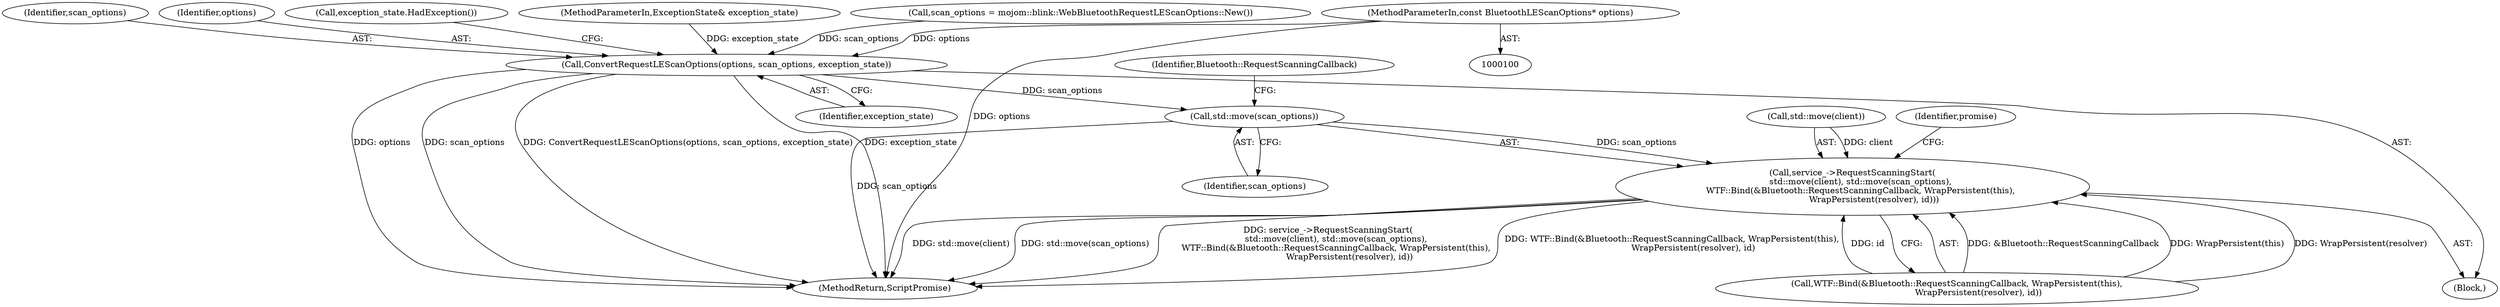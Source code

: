 digraph "0_Chrome_62154472bd2c43e1790dd1bd8a527c1db9118d88_5@pointer" {
"1000102" [label="(MethodParameterIn,const BluetoothLEScanOptions* options)"];
"1000171" [label="(Call,ConvertRequestLEScanOptions(options, scan_options, exception_state))"];
"1000208" [label="(Call,std::move(scan_options))"];
"1000205" [label="(Call,service_->RequestScanningStart(\n      std::move(client), std::move(scan_options),\n      WTF::Bind(&Bluetooth::RequestScanningCallback, WrapPersistent(this),\n                WrapPersistent(resolver), id)))"];
"1000206" [label="(Call,std::move(client))"];
"1000209" [label="(Identifier,scan_options)"];
"1000171" [label="(Call,ConvertRequestLEScanOptions(options, scan_options, exception_state))"];
"1000102" [label="(MethodParameterIn,const BluetoothLEScanOptions* options)"];
"1000172" [label="(Identifier,options)"];
"1000176" [label="(Call,exception_state.HadException())"];
"1000104" [label="(Block,)"];
"1000103" [label="(MethodParameterIn,ExceptionState& exception_state)"];
"1000212" [label="(Identifier,Bluetooth::RequestScanningCallback)"];
"1000208" [label="(Call,std::move(scan_options))"];
"1000205" [label="(Call,service_->RequestScanningStart(\n      std::move(client), std::move(scan_options),\n      WTF::Bind(&Bluetooth::RequestScanningCallback, WrapPersistent(this),\n                WrapPersistent(resolver), id)))"];
"1000210" [label="(Call,WTF::Bind(&Bluetooth::RequestScanningCallback, WrapPersistent(this),\n                WrapPersistent(resolver), id))"];
"1000219" [label="(Identifier,promise)"];
"1000168" [label="(Call,scan_options = mojom::blink::WebBluetoothRequestLEScanOptions::New())"];
"1000173" [label="(Identifier,scan_options)"];
"1000220" [label="(MethodReturn,ScriptPromise)"];
"1000174" [label="(Identifier,exception_state)"];
"1000102" -> "1000100"  [label="AST: "];
"1000102" -> "1000220"  [label="DDG: options"];
"1000102" -> "1000171"  [label="DDG: options"];
"1000171" -> "1000104"  [label="AST: "];
"1000171" -> "1000174"  [label="CFG: "];
"1000172" -> "1000171"  [label="AST: "];
"1000173" -> "1000171"  [label="AST: "];
"1000174" -> "1000171"  [label="AST: "];
"1000176" -> "1000171"  [label="CFG: "];
"1000171" -> "1000220"  [label="DDG: options"];
"1000171" -> "1000220"  [label="DDG: scan_options"];
"1000171" -> "1000220"  [label="DDG: ConvertRequestLEScanOptions(options, scan_options, exception_state)"];
"1000171" -> "1000220"  [label="DDG: exception_state"];
"1000168" -> "1000171"  [label="DDG: scan_options"];
"1000103" -> "1000171"  [label="DDG: exception_state"];
"1000171" -> "1000208"  [label="DDG: scan_options"];
"1000208" -> "1000205"  [label="AST: "];
"1000208" -> "1000209"  [label="CFG: "];
"1000209" -> "1000208"  [label="AST: "];
"1000212" -> "1000208"  [label="CFG: "];
"1000208" -> "1000220"  [label="DDG: scan_options"];
"1000208" -> "1000205"  [label="DDG: scan_options"];
"1000205" -> "1000104"  [label="AST: "];
"1000205" -> "1000210"  [label="CFG: "];
"1000206" -> "1000205"  [label="AST: "];
"1000210" -> "1000205"  [label="AST: "];
"1000219" -> "1000205"  [label="CFG: "];
"1000205" -> "1000220"  [label="DDG: service_->RequestScanningStart(\n      std::move(client), std::move(scan_options),\n      WTF::Bind(&Bluetooth::RequestScanningCallback, WrapPersistent(this),\n                WrapPersistent(resolver), id))"];
"1000205" -> "1000220"  [label="DDG: WTF::Bind(&Bluetooth::RequestScanningCallback, WrapPersistent(this),\n                WrapPersistent(resolver), id)"];
"1000205" -> "1000220"  [label="DDG: std::move(client)"];
"1000205" -> "1000220"  [label="DDG: std::move(scan_options)"];
"1000206" -> "1000205"  [label="DDG: client"];
"1000210" -> "1000205"  [label="DDG: &Bluetooth::RequestScanningCallback"];
"1000210" -> "1000205"  [label="DDG: WrapPersistent(this)"];
"1000210" -> "1000205"  [label="DDG: WrapPersistent(resolver)"];
"1000210" -> "1000205"  [label="DDG: id"];
}
